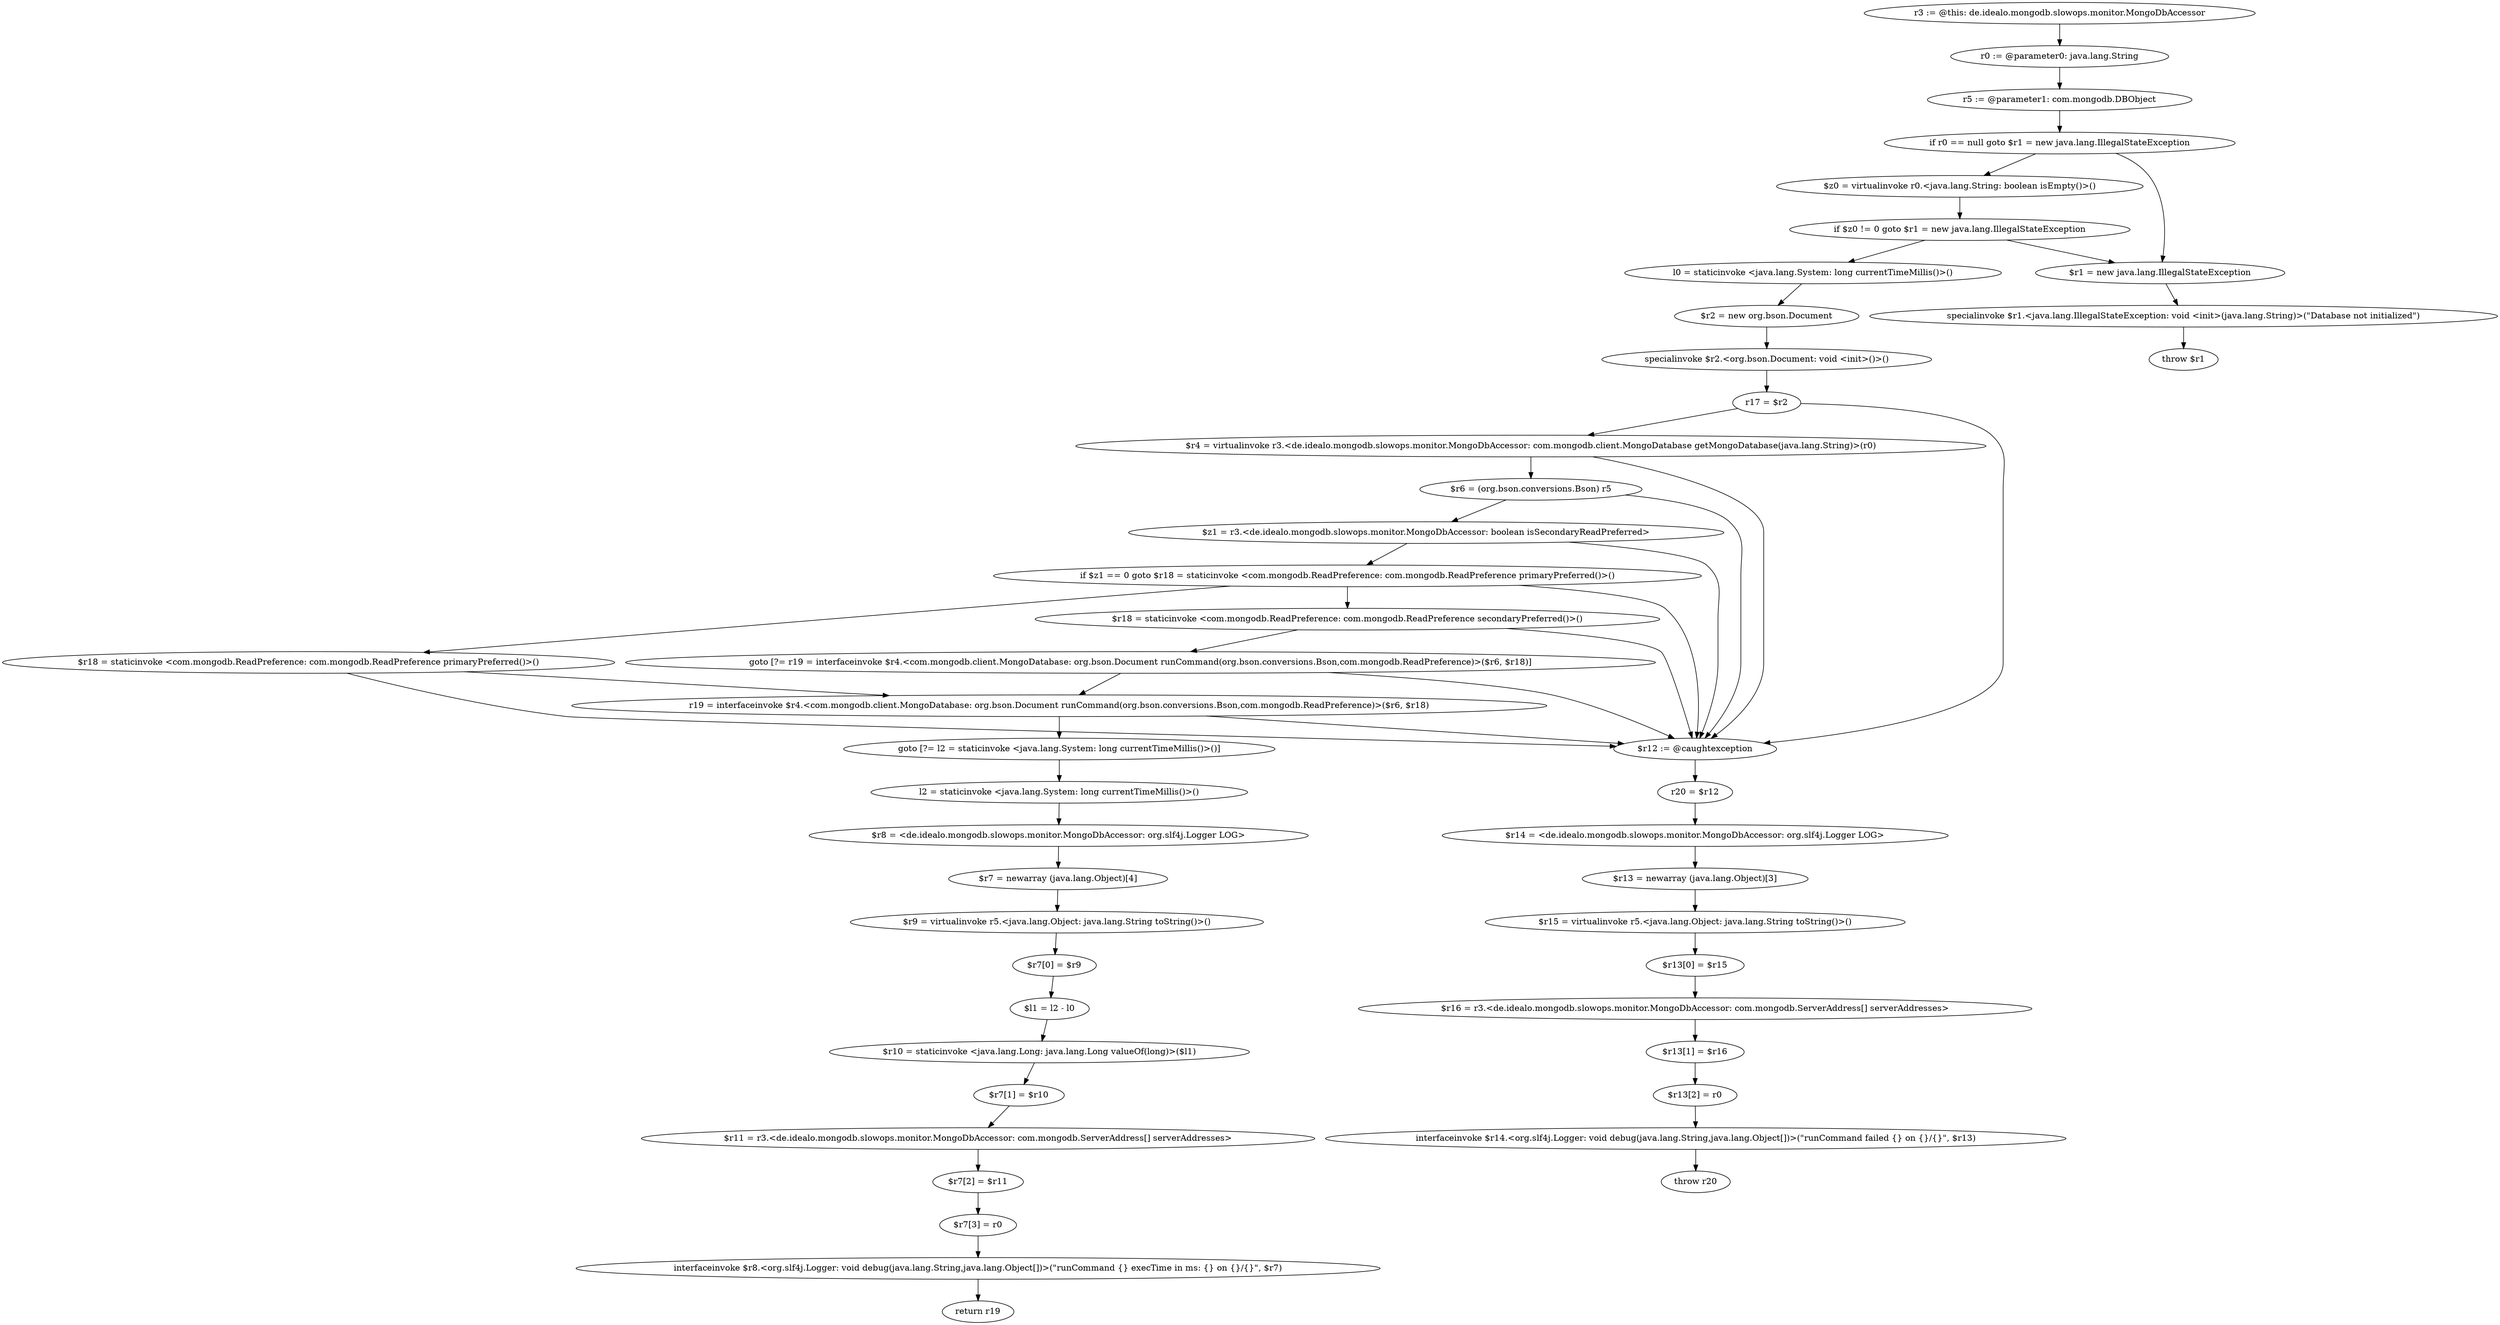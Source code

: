 digraph "unitGraph" {
    "r3 := @this: de.idealo.mongodb.slowops.monitor.MongoDbAccessor"
    "r0 := @parameter0: java.lang.String"
    "r5 := @parameter1: com.mongodb.DBObject"
    "if r0 == null goto $r1 = new java.lang.IllegalStateException"
    "$z0 = virtualinvoke r0.<java.lang.String: boolean isEmpty()>()"
    "if $z0 != 0 goto $r1 = new java.lang.IllegalStateException"
    "l0 = staticinvoke <java.lang.System: long currentTimeMillis()>()"
    "$r2 = new org.bson.Document"
    "specialinvoke $r2.<org.bson.Document: void <init>()>()"
    "r17 = $r2"
    "$r4 = virtualinvoke r3.<de.idealo.mongodb.slowops.monitor.MongoDbAccessor: com.mongodb.client.MongoDatabase getMongoDatabase(java.lang.String)>(r0)"
    "$r6 = (org.bson.conversions.Bson) r5"
    "$z1 = r3.<de.idealo.mongodb.slowops.monitor.MongoDbAccessor: boolean isSecondaryReadPreferred>"
    "if $z1 == 0 goto $r18 = staticinvoke <com.mongodb.ReadPreference: com.mongodb.ReadPreference primaryPreferred()>()"
    "$r18 = staticinvoke <com.mongodb.ReadPreference: com.mongodb.ReadPreference secondaryPreferred()>()"
    "goto [?= r19 = interfaceinvoke $r4.<com.mongodb.client.MongoDatabase: org.bson.Document runCommand(org.bson.conversions.Bson,com.mongodb.ReadPreference)>($r6, $r18)]"
    "$r18 = staticinvoke <com.mongodb.ReadPreference: com.mongodb.ReadPreference primaryPreferred()>()"
    "r19 = interfaceinvoke $r4.<com.mongodb.client.MongoDatabase: org.bson.Document runCommand(org.bson.conversions.Bson,com.mongodb.ReadPreference)>($r6, $r18)"
    "goto [?= l2 = staticinvoke <java.lang.System: long currentTimeMillis()>()]"
    "$r12 := @caughtexception"
    "r20 = $r12"
    "$r14 = <de.idealo.mongodb.slowops.monitor.MongoDbAccessor: org.slf4j.Logger LOG>"
    "$r13 = newarray (java.lang.Object)[3]"
    "$r15 = virtualinvoke r5.<java.lang.Object: java.lang.String toString()>()"
    "$r13[0] = $r15"
    "$r16 = r3.<de.idealo.mongodb.slowops.monitor.MongoDbAccessor: com.mongodb.ServerAddress[] serverAddresses>"
    "$r13[1] = $r16"
    "$r13[2] = r0"
    "interfaceinvoke $r14.<org.slf4j.Logger: void debug(java.lang.String,java.lang.Object[])>(\"runCommand failed {} on {}/{}\", $r13)"
    "throw r20"
    "l2 = staticinvoke <java.lang.System: long currentTimeMillis()>()"
    "$r8 = <de.idealo.mongodb.slowops.monitor.MongoDbAccessor: org.slf4j.Logger LOG>"
    "$r7 = newarray (java.lang.Object)[4]"
    "$r9 = virtualinvoke r5.<java.lang.Object: java.lang.String toString()>()"
    "$r7[0] = $r9"
    "$l1 = l2 - l0"
    "$r10 = staticinvoke <java.lang.Long: java.lang.Long valueOf(long)>($l1)"
    "$r7[1] = $r10"
    "$r11 = r3.<de.idealo.mongodb.slowops.monitor.MongoDbAccessor: com.mongodb.ServerAddress[] serverAddresses>"
    "$r7[2] = $r11"
    "$r7[3] = r0"
    "interfaceinvoke $r8.<org.slf4j.Logger: void debug(java.lang.String,java.lang.Object[])>(\"runCommand {} execTime in ms: {} on {}/{}\", $r7)"
    "return r19"
    "$r1 = new java.lang.IllegalStateException"
    "specialinvoke $r1.<java.lang.IllegalStateException: void <init>(java.lang.String)>(\"Database not initialized\")"
    "throw $r1"
    "r3 := @this: de.idealo.mongodb.slowops.monitor.MongoDbAccessor"->"r0 := @parameter0: java.lang.String";
    "r0 := @parameter0: java.lang.String"->"r5 := @parameter1: com.mongodb.DBObject";
    "r5 := @parameter1: com.mongodb.DBObject"->"if r0 == null goto $r1 = new java.lang.IllegalStateException";
    "if r0 == null goto $r1 = new java.lang.IllegalStateException"->"$z0 = virtualinvoke r0.<java.lang.String: boolean isEmpty()>()";
    "if r0 == null goto $r1 = new java.lang.IllegalStateException"->"$r1 = new java.lang.IllegalStateException";
    "$z0 = virtualinvoke r0.<java.lang.String: boolean isEmpty()>()"->"if $z0 != 0 goto $r1 = new java.lang.IllegalStateException";
    "if $z0 != 0 goto $r1 = new java.lang.IllegalStateException"->"l0 = staticinvoke <java.lang.System: long currentTimeMillis()>()";
    "if $z0 != 0 goto $r1 = new java.lang.IllegalStateException"->"$r1 = new java.lang.IllegalStateException";
    "l0 = staticinvoke <java.lang.System: long currentTimeMillis()>()"->"$r2 = new org.bson.Document";
    "$r2 = new org.bson.Document"->"specialinvoke $r2.<org.bson.Document: void <init>()>()";
    "specialinvoke $r2.<org.bson.Document: void <init>()>()"->"r17 = $r2";
    "r17 = $r2"->"$r4 = virtualinvoke r3.<de.idealo.mongodb.slowops.monitor.MongoDbAccessor: com.mongodb.client.MongoDatabase getMongoDatabase(java.lang.String)>(r0)";
    "r17 = $r2"->"$r12 := @caughtexception";
    "$r4 = virtualinvoke r3.<de.idealo.mongodb.slowops.monitor.MongoDbAccessor: com.mongodb.client.MongoDatabase getMongoDatabase(java.lang.String)>(r0)"->"$r6 = (org.bson.conversions.Bson) r5";
    "$r4 = virtualinvoke r3.<de.idealo.mongodb.slowops.monitor.MongoDbAccessor: com.mongodb.client.MongoDatabase getMongoDatabase(java.lang.String)>(r0)"->"$r12 := @caughtexception";
    "$r6 = (org.bson.conversions.Bson) r5"->"$z1 = r3.<de.idealo.mongodb.slowops.monitor.MongoDbAccessor: boolean isSecondaryReadPreferred>";
    "$r6 = (org.bson.conversions.Bson) r5"->"$r12 := @caughtexception";
    "$z1 = r3.<de.idealo.mongodb.slowops.monitor.MongoDbAccessor: boolean isSecondaryReadPreferred>"->"if $z1 == 0 goto $r18 = staticinvoke <com.mongodb.ReadPreference: com.mongodb.ReadPreference primaryPreferred()>()";
    "$z1 = r3.<de.idealo.mongodb.slowops.monitor.MongoDbAccessor: boolean isSecondaryReadPreferred>"->"$r12 := @caughtexception";
    "if $z1 == 0 goto $r18 = staticinvoke <com.mongodb.ReadPreference: com.mongodb.ReadPreference primaryPreferred()>()"->"$r18 = staticinvoke <com.mongodb.ReadPreference: com.mongodb.ReadPreference secondaryPreferred()>()";
    "if $z1 == 0 goto $r18 = staticinvoke <com.mongodb.ReadPreference: com.mongodb.ReadPreference primaryPreferred()>()"->"$r18 = staticinvoke <com.mongodb.ReadPreference: com.mongodb.ReadPreference primaryPreferred()>()";
    "if $z1 == 0 goto $r18 = staticinvoke <com.mongodb.ReadPreference: com.mongodb.ReadPreference primaryPreferred()>()"->"$r12 := @caughtexception";
    "$r18 = staticinvoke <com.mongodb.ReadPreference: com.mongodb.ReadPreference secondaryPreferred()>()"->"goto [?= r19 = interfaceinvoke $r4.<com.mongodb.client.MongoDatabase: org.bson.Document runCommand(org.bson.conversions.Bson,com.mongodb.ReadPreference)>($r6, $r18)]";
    "$r18 = staticinvoke <com.mongodb.ReadPreference: com.mongodb.ReadPreference secondaryPreferred()>()"->"$r12 := @caughtexception";
    "goto [?= r19 = interfaceinvoke $r4.<com.mongodb.client.MongoDatabase: org.bson.Document runCommand(org.bson.conversions.Bson,com.mongodb.ReadPreference)>($r6, $r18)]"->"r19 = interfaceinvoke $r4.<com.mongodb.client.MongoDatabase: org.bson.Document runCommand(org.bson.conversions.Bson,com.mongodb.ReadPreference)>($r6, $r18)";
    "goto [?= r19 = interfaceinvoke $r4.<com.mongodb.client.MongoDatabase: org.bson.Document runCommand(org.bson.conversions.Bson,com.mongodb.ReadPreference)>($r6, $r18)]"->"$r12 := @caughtexception";
    "$r18 = staticinvoke <com.mongodb.ReadPreference: com.mongodb.ReadPreference primaryPreferred()>()"->"r19 = interfaceinvoke $r4.<com.mongodb.client.MongoDatabase: org.bson.Document runCommand(org.bson.conversions.Bson,com.mongodb.ReadPreference)>($r6, $r18)";
    "$r18 = staticinvoke <com.mongodb.ReadPreference: com.mongodb.ReadPreference primaryPreferred()>()"->"$r12 := @caughtexception";
    "r19 = interfaceinvoke $r4.<com.mongodb.client.MongoDatabase: org.bson.Document runCommand(org.bson.conversions.Bson,com.mongodb.ReadPreference)>($r6, $r18)"->"goto [?= l2 = staticinvoke <java.lang.System: long currentTimeMillis()>()]";
    "r19 = interfaceinvoke $r4.<com.mongodb.client.MongoDatabase: org.bson.Document runCommand(org.bson.conversions.Bson,com.mongodb.ReadPreference)>($r6, $r18)"->"$r12 := @caughtexception";
    "goto [?= l2 = staticinvoke <java.lang.System: long currentTimeMillis()>()]"->"l2 = staticinvoke <java.lang.System: long currentTimeMillis()>()";
    "$r12 := @caughtexception"->"r20 = $r12";
    "r20 = $r12"->"$r14 = <de.idealo.mongodb.slowops.monitor.MongoDbAccessor: org.slf4j.Logger LOG>";
    "$r14 = <de.idealo.mongodb.slowops.monitor.MongoDbAccessor: org.slf4j.Logger LOG>"->"$r13 = newarray (java.lang.Object)[3]";
    "$r13 = newarray (java.lang.Object)[3]"->"$r15 = virtualinvoke r5.<java.lang.Object: java.lang.String toString()>()";
    "$r15 = virtualinvoke r5.<java.lang.Object: java.lang.String toString()>()"->"$r13[0] = $r15";
    "$r13[0] = $r15"->"$r16 = r3.<de.idealo.mongodb.slowops.monitor.MongoDbAccessor: com.mongodb.ServerAddress[] serverAddresses>";
    "$r16 = r3.<de.idealo.mongodb.slowops.monitor.MongoDbAccessor: com.mongodb.ServerAddress[] serverAddresses>"->"$r13[1] = $r16";
    "$r13[1] = $r16"->"$r13[2] = r0";
    "$r13[2] = r0"->"interfaceinvoke $r14.<org.slf4j.Logger: void debug(java.lang.String,java.lang.Object[])>(\"runCommand failed {} on {}/{}\", $r13)";
    "interfaceinvoke $r14.<org.slf4j.Logger: void debug(java.lang.String,java.lang.Object[])>(\"runCommand failed {} on {}/{}\", $r13)"->"throw r20";
    "l2 = staticinvoke <java.lang.System: long currentTimeMillis()>()"->"$r8 = <de.idealo.mongodb.slowops.monitor.MongoDbAccessor: org.slf4j.Logger LOG>";
    "$r8 = <de.idealo.mongodb.slowops.monitor.MongoDbAccessor: org.slf4j.Logger LOG>"->"$r7 = newarray (java.lang.Object)[4]";
    "$r7 = newarray (java.lang.Object)[4]"->"$r9 = virtualinvoke r5.<java.lang.Object: java.lang.String toString()>()";
    "$r9 = virtualinvoke r5.<java.lang.Object: java.lang.String toString()>()"->"$r7[0] = $r9";
    "$r7[0] = $r9"->"$l1 = l2 - l0";
    "$l1 = l2 - l0"->"$r10 = staticinvoke <java.lang.Long: java.lang.Long valueOf(long)>($l1)";
    "$r10 = staticinvoke <java.lang.Long: java.lang.Long valueOf(long)>($l1)"->"$r7[1] = $r10";
    "$r7[1] = $r10"->"$r11 = r3.<de.idealo.mongodb.slowops.monitor.MongoDbAccessor: com.mongodb.ServerAddress[] serverAddresses>";
    "$r11 = r3.<de.idealo.mongodb.slowops.monitor.MongoDbAccessor: com.mongodb.ServerAddress[] serverAddresses>"->"$r7[2] = $r11";
    "$r7[2] = $r11"->"$r7[3] = r0";
    "$r7[3] = r0"->"interfaceinvoke $r8.<org.slf4j.Logger: void debug(java.lang.String,java.lang.Object[])>(\"runCommand {} execTime in ms: {} on {}/{}\", $r7)";
    "interfaceinvoke $r8.<org.slf4j.Logger: void debug(java.lang.String,java.lang.Object[])>(\"runCommand {} execTime in ms: {} on {}/{}\", $r7)"->"return r19";
    "$r1 = new java.lang.IllegalStateException"->"specialinvoke $r1.<java.lang.IllegalStateException: void <init>(java.lang.String)>(\"Database not initialized\")";
    "specialinvoke $r1.<java.lang.IllegalStateException: void <init>(java.lang.String)>(\"Database not initialized\")"->"throw $r1";
}
